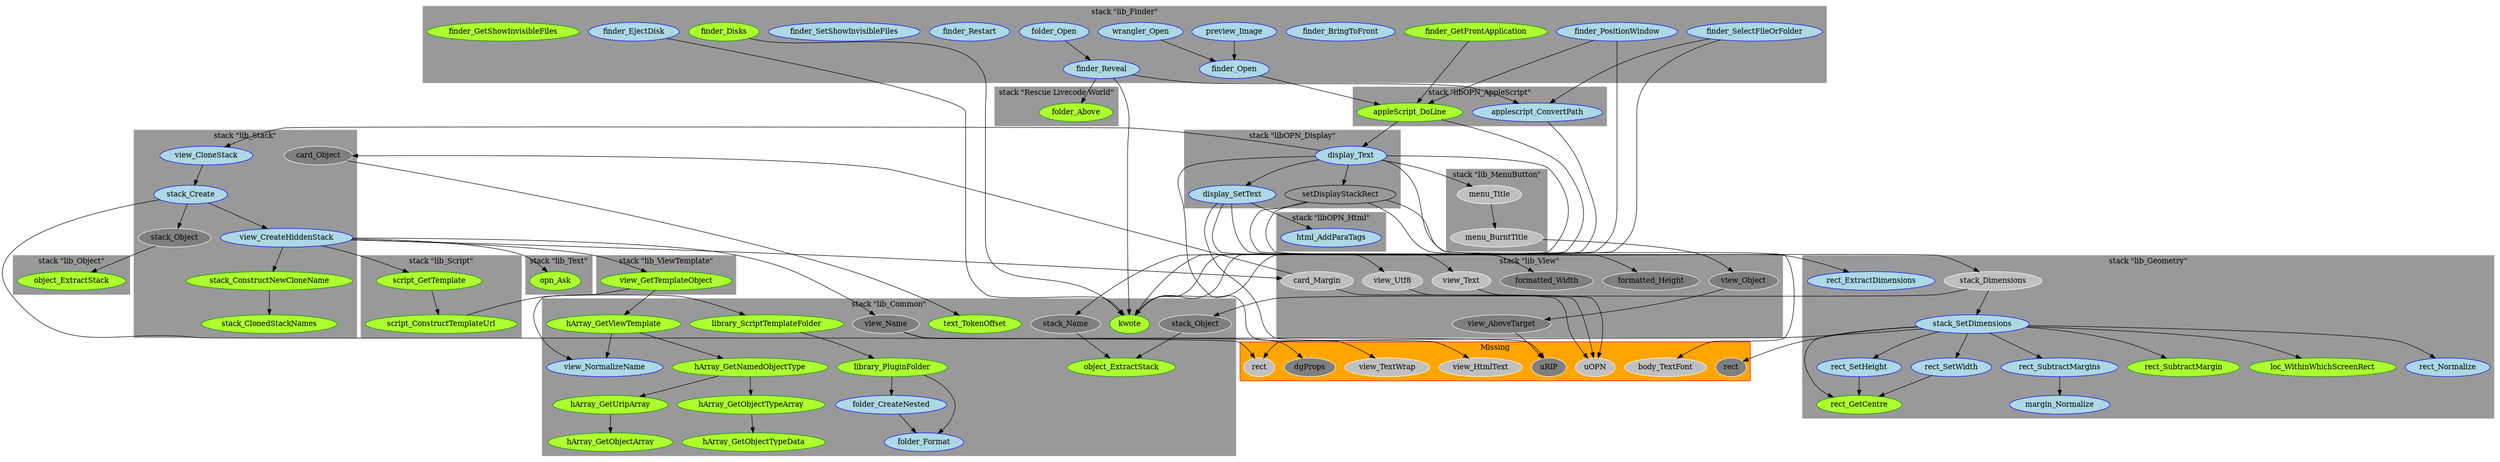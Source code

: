 digraph "dot_FromArray" {	graph [		clusterrank="true"		size="31.2500,31.2500"	];		subgraph "s" {		node [fillcolor="grey", style="filled", color="white"];			n35 [label="view_Utf8" URL="view_Utf8%2Cs%2Cstack+%22lib_View%22%2C1"];		n29 [label="stack_Dimensions" URL="stack_Dimensions%2Cs%2Cstack+%22lib_Geometry%22%2C1"];		n11 [label="body_TextFont" URL="body_TextFont%2Cs%2CMissing%2C1"];		n42 [label="menu_BurntTitle" URL="menu_BurntTitle%2Cs%2Cstack+%22lib_MenuButton%22%2C1"];		n47 [label="rect" URL="rect%2Cs%2CMissing%2C1"];		n32 [label="view_Text" URL="view_Text%2Cs%2Cstack+%22lib_View%22%2C1"];		n33 [label="uOPN" URL="uOPN%2Cs%2CMissing%2C1"];		n17 [label="view_TextWrap" URL="view_TextWrap%2Cs%2CMissing%2C1"];		n19 [label="card_Margin" URL="card_Margin%2Cs%2Cstack+%22lib_View%22%2C1"];		n13 [label="menu_Title" URL="menu_Title%2Cs%2Cstack+%22lib_MenuButton%22%2C1"];		n44 [label="view_HtmlText" URL="view_HtmlText%2Cs%2CMissing%2C1"];	}		subgraph "pc" {		node [];			n14 [label="setDisplayStackRect" URL="setDisplayStackRect%2Cpc%2Cstack+%22libOPN_Display%22%2C1"];	}		subgraph "g" {		node [fillcolor="grey50", style="filled", color="white"];			n69 [label="formatted_Height" URL="formatted_Height%2Cg%2Cstack+%22lib_View%22%2C1"];		n30 [label="stack_Object" URL="stack_Object%2Cg%2Cstack+%22lib_Common%22%2C1"];		n77 [label="dgProps" URL="dgProps%2Cg%2CMissing%2C1"];		n15 [label="stack_Name" URL="stack_Name%2Cg%2Cstack+%22lib_Common%22%2C1"];		n70 [label="formatted_Width" URL="formatted_Width%2Cg%2Cstack+%22lib_View%22%2C1"];		n66 [label="view_Object" URL="view_Object%2Cg%2Cstack+%22lib_View%22%2C1"];		n54 [label="stack_Object" URL="stack_Object%2Cg%2Cstack+%22lib_Stack%22%2C1"];		n24 [label="view_Name" URL="view_Name%2Cg%2Cstack+%22lib_Common%22%2C1"];		n38 [label="view_AboveTarget" URL="view_AboveTarget%2Cg%2Cstack+%22lib_View%22%2C1"];		n46 [label="rect" URL="rect%2Cg%2CMissing%2C1"];		n39 [label="uRIP" URL="uRIP%2Cg%2CMissing%2C1"];		n64 [label="card_Object" URL="card_Object%2Cg%2Cstack+%22lib_Stack%22%2C1"];	}		subgraph "c" {		node [fillcolor="LightBlue", style="filled", color="Blue"];			n56 [label="wrangler_Open" URL="wrangler_Open%2Cc%2Cstack+%22lib_Finder%22%2C1"];		n1 [label="finder_PositionWindow" URL="finder_PositionWindow%2Cc%2Cstack+%22lib_Finder%22%2C1"];		n53 [label="stack_Create" URL="stack_Create%2Cc%2Cstack+%22lib_Stack%22%2C1"];		n49 [label="rect_Normalize" URL="rect_Normalize%2Cc%2Cstack+%22lib_Geometry%22%2C1"];		n10 [label="display_Text" URL="display_Text%2Cc%2Cstack+%22libOPN_Display%22%2C1"];		n43 [label="html_AddParaTags" URL="html_AddParaTags%2Cc%2Cstack+%22libOPN_Html%22%2C1"];		n57 [label="finder_Open" URL="finder_Open%2Cc%2Cstack+%22lib_Finder%22%2C1"];		n50 [label="rect_SetHeight" URL="rect_SetHeight%2Cc%2Cstack+%22lib_Geometry%22%2C1"];		n68 [label="finder_SelectFileOrFolder" URL="finder_SelectFileOrFolder%2Cc%2Cstack+%22lib_Finder%22%2C1"];		n51 [label="rect_SetWidth" URL="rect_SetWidth%2Cc%2Cstack+%22lib_Geometry%22%2C1"];		n28 [label="view_NormalizeName" URL="view_NormalizeName%2Cc%2Cstack+%22lib_Common%22%2C1"];		n31 [label="stack_SetDimensions" URL="stack_SetDimensions%2Cc%2Cstack+%22lib_Geometry%22%2C1"];		n25 [label="finder_BringToFront" URL="finder_BringToFront%2Cc%2Cstack+%22lib_Finder%22%2C1"];		n7 [label="folder_CreateNested" URL="folder_CreateNested%2Cc%2Cstack+%22lib_Common%22%2C1"];		n71 [label="rect_ExtractDimensions" URL="rect_ExtractDimensions%2Cc%2Cstack+%22lib_Geometry%22%2C1"];		n9 [label="folder_Open" URL="folder_Open%2Cc%2Cstack+%22lib_Finder%22%2C1"];		n16 [label="view_CloneStack" URL="view_CloneStack%2Cc%2Cstack+%22lib_Stack%22%2C1"];		n41 [label="margin_Normalize" URL="margin_Normalize%2Cc%2Cstack+%22lib_Geometry%22%2C1"];		n55 [label="finder_EjectDisk" URL="finder_EjectDisk%2Cc%2Cstack+%22lib_Finder%22%2C1"];		n18 [label="view_CreateHiddenStack" URL="view_CreateHiddenStack%2Cc%2Cstack+%22lib_Stack%22%2C1"];		n5 [label="applescript_ConvertPath" URL="applescript_ConvertPath%2Cc%2Cstack+%22libOPN_AppleScript%22%2C1"];		n8 [label="folder_Format" URL="folder_Format%2Cc%2Cstack+%22lib_Common%22%2C1"];		n75 [label="preview_Image" URL="preview_Image%2Cc%2Cstack+%22lib_Finder%22%2C1"];		n78 [label="finder_Restart" URL="finder_Restart%2Cc%2Cstack+%22lib_Finder%22%2C1"];		n40 [label="rect_SubtractMargins" URL="rect_SubtractMargins%2Cc%2Cstack+%22lib_Geometry%22%2C1"];		n73 [label="finder_SetShowInvisibleFiles" URL="finder_SetShowInvisibleFiles%2Cc%2Cstack+%22lib_Finder%22%2C1"];		n12 [label="display_SetText" URL="display_SetText%2Cc%2Cstack+%22libOPN_Display%22%2C1"];		n4 [label="finder_Reveal" URL="finder_Reveal%2Cc%2Cstack+%22lib_Finder%22%2C1"];	}		subgraph "f" {		node [fillcolor="GreenYellow", style="filled", color="Green4"];			n62 [label="script_ConstructTemplateUrl" URL="script_ConstructTemplateUrl%2Cf%2Cstack+%22lib_Script%22%2C1"];		n22 [label="stack_ConstructNewCloneName" URL="stack_ConstructNewCloneName%2Cf%2Cstack+%22lib_Stack%22%2C1"];		n67 [label="object_ExtractStack" URL="object_ExtractStack%2Cf%2Cstack+%22lib_Object%22%2C1"];		n36 [label="hArray_GetUripArray" URL="hArray_GetUripArray%2Cf%2Cstack+%22lib_Common%22%2C1"];		n48 [label="rect_GetCentre" URL="rect_GetCentre%2Cf%2Cstack+%22lib_Geometry%22%2C1"];		n37 [label="hArray_GetObjectArray" URL="hArray_GetObjectArray%2Cf%2Cstack+%22lib_Common%22%2C1"];		n6 [label="folder_Above" URL="folder_Above%2Cf%2Cstack+%22Rescue+Livecode+World%22%2C1"];		n61 [label="library_PluginFolder" URL="library_PluginFolder%2Cf%2Cstack+%22lib_Common%22%2C1"];		n74 [label="finder_GetFrontApplication" URL="finder_GetFrontApplication%2Cf%2Cstack+%22lib_Finder%22%2C1"];		n3 [label="kwote" URL="kwote%2Cf%2Cstack+%22lib_Common%22%2C1"];		n21 [label="script_GetTemplate" URL="script_GetTemplate%2Cf%2Cstack+%22lib_Script%22%2C1"];		n58 [label="hArray_GetObjectTypeArray" URL="hArray_GetObjectTypeArray%2Cf%2Cstack+%22lib_Common%22%2C1"];		n72 [label="object_ExtractStack" URL="object_ExtractStack%2Cf%2Cstack+%22lib_Common%22%2C1"];		n20 [label="opn_Ask" URL="opn_Ask%2Cf%2Cstack+%22lib_Text%22%2C1"];		n27 [label="hArray_GetNamedObjectType" URL="hArray_GetNamedObjectType%2Cf%2Cstack+%22lib_Common%22%2C1"];		n60 [label="library_ScriptTemplateFolder" URL="library_ScriptTemplateFolder%2Cf%2Cstack+%22lib_Common%22%2C1"];		n65 [label="text_TokenOffset" URL="text_TokenOffset%2Cf%2Cstack+%22lib_Common%22%2C1"];		n2 [label="appleScript_DoLine" URL="appleScript_DoLine%2Cf%2Cstack+%22libOPN_AppleScript%22%2C1"];		n52 [label="rect_SubtractMargin" URL="rect_SubtractMargin%2Cf%2Cstack+%22lib_Geometry%22%2C1"];		n59 [label="hArray_GetObjectTypeData" URL="hArray_GetObjectTypeData%2Cf%2Cstack+%22lib_Common%22%2C1"];		n63 [label="stack_ClonedStackNames" URL="stack_ClonedStackNames%2Cf%2Cstack+%22lib_Stack%22%2C1"];		n45 [label="loc_WithinWhichScreenRect" URL="loc_WithinWhichScreenRect%2Cf%2Cstack+%22lib_Geometry%22%2C1"];		n23 [label="view_GetTemplateObject" URL="view_GetTemplateObject%2Cf%2Cstack+%22lib_ViewTemplate%22%2C1"];		n26 [label="hArray_GetViewTemplate" URL="hArray_GetViewTemplate%2Cf%2Cstack+%22lib_Common%22%2C1"];		n34 [label="finder_Disks" URL="finder_Disks%2Cf%2Cstack+%22lib_Finder%22%2C1"];		n76 [label="finder_GetShowInvisibleFiles" URL="finder_GetShowInvisibleFiles%2Cf%2Cstack+%22lib_Finder%22%2C1"];	}		subgraph cluster1 {			label="Missing";			style=filled;			color=red;			fillcolor=orange;					n77; n11; n47; n46; n33; n17; n39; n44	}	subgraph cluster2 {			label="stack \"lib_Common\"";			style=filled;			color=grey60;			fillcolor=grey60;					n30; n15; n36; n28; n7; n37; n24; n61; n3; n58; n72; n27; n8; n60; n65; n59; n26	}	subgraph cluster3 {			label="stack \"lib_Finder\"";			style=filled;			color=grey60;			fillcolor=grey60;					n56; n1; n57; n68; n25; n9; n74; n55; n75; n78; n73; n4; n34; n76	}	subgraph cluster4 {			label="stack \"lib_Geometry\"";			style=filled;			color=grey60;			fillcolor=grey60;					n49; n29; n50; n48; n51; n31; n71; n41; n52; n40; n45	}	subgraph cluster5 {			label="stack \"lib_MenuButton\"";			style=filled;			color=grey60;			fillcolor=grey60;					n42; n13	}	subgraph cluster6 {			label="stack \"lib_Object\"";			style=filled;			color=grey60;			fillcolor=grey60;					n67	}	subgraph cluster7 {			label="stack \"lib_Script\"";			style=filled;			color=grey60;			fillcolor=grey60;					n62; n21	}	subgraph cluster8 {			label="stack \"lib_Stack\"";			style=filled;			color=grey60;			fillcolor=grey60;					n53; n22; n54; n16; n18; n63; n64	}	subgraph cluster9 {			label="stack \"lib_Text\"";			style=filled;			color=grey60;			fillcolor=grey60;					n20	}	subgraph cluster10 {			label="stack \"lib_View\"";			style=filled;			color=grey60;			fillcolor=grey60;					n35; n69; n70; n66; n32; n38; n19	}	subgraph cluster11 {			label="stack \"lib_ViewTemplate\"";			style=filled;			color=grey60;			fillcolor=grey60;					n23	}	subgraph cluster12 {			label="stack \"libOPN_AppleScript\"";			style=filled;			color=grey60;			fillcolor=grey60;					n5; n2	}	subgraph cluster13 {			label="stack \"libOPN_Display\"";			style=filled;			color=grey60;			fillcolor=grey60;					n14; n10; n12	}	subgraph cluster14 {			label="stack \"libOPN_Html\"";			style=filled;			color=grey60;			fillcolor=grey60;					n43	}	subgraph cluster15 {			label="stack \"Rescue Livecode World\"";			style=filled;			color=grey60;			fillcolor=grey60;					n6	}		n2 -> n10;	n2 -> n3;	n31 -> n45;	n31 -> n46;	n31 -> n47;	n31 -> n48;	n31 -> n49;	n31 -> n50;	n31 -> n51;	n31 -> n52;	n31 -> n40;	n75 -> n57;	n50 -> n48;	n27 -> n58;	n27 -> n36;	n56 -> n57;	n54 -> n67;	n23 -> n26;	n23 -> n28;	n18 -> n19;	n18 -> n20;	n18 -> n21;	n18 -> n22;	n18 -> n23;	n18 -> n24;	n62 -> n60;	n9 -> n4;	n38 -> n39;	n21 -> n62;	n40 -> n41;	n36 -> n37;	n42 -> n66;	n5 -> n3;	n60 -> n61;	n66 -> n38;	n16 -> n53;	n10 -> n11;	n10 -> n12;	n10 -> n13;	n10 -> n14;	n10 -> n15;	n10 -> n16;	n10 -> n17;	n64 -> n65;	n7 -> n8;	n1 -> n2;	n1 -> n3;	n32 -> n33;	n51 -> n48;	n29 -> n30;	n29 -> n31;	n34 -> n3;	n14 -> n69;	n14 -> n70;	n14 -> n71;	n14 -> n29;	n74 -> n2;	n12 -> n43;	n12 -> n44;	n12 -> n32;	n12 -> n35;	n68 -> n5;	n68 -> n3;	n30 -> n72;	n53 -> n47;	n53 -> n54;	n53 -> n18;	n26 -> n27;	n26 -> n28;	n22 -> n63;	n55 -> n3;	n57 -> n2;	n24 -> n77;	n24 -> n39;	n19 -> n64;	n19 -> n33;	n4 -> n5;	n4 -> n6;	n4 -> n3;	n58 -> n59;	n35 -> n33;	n61 -> n7;	n61 -> n8;	n15 -> n72;	n13 -> n42;}